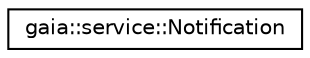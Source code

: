 digraph G
{
  edge [fontname="Helvetica",fontsize="10",labelfontname="Helvetica",labelfontsize="10"];
  node [fontname="Helvetica",fontsize="10",shape=record];
  rankdir=LR;
  Node1 [label="gaia::service::Notification",height=0.2,width=0.4,color="black", fillcolor="white", style="filled",URL="$df/da4/classgaia_1_1service_1_1_notification.html",tooltip="This class provide methods for Notification handle."];
}
